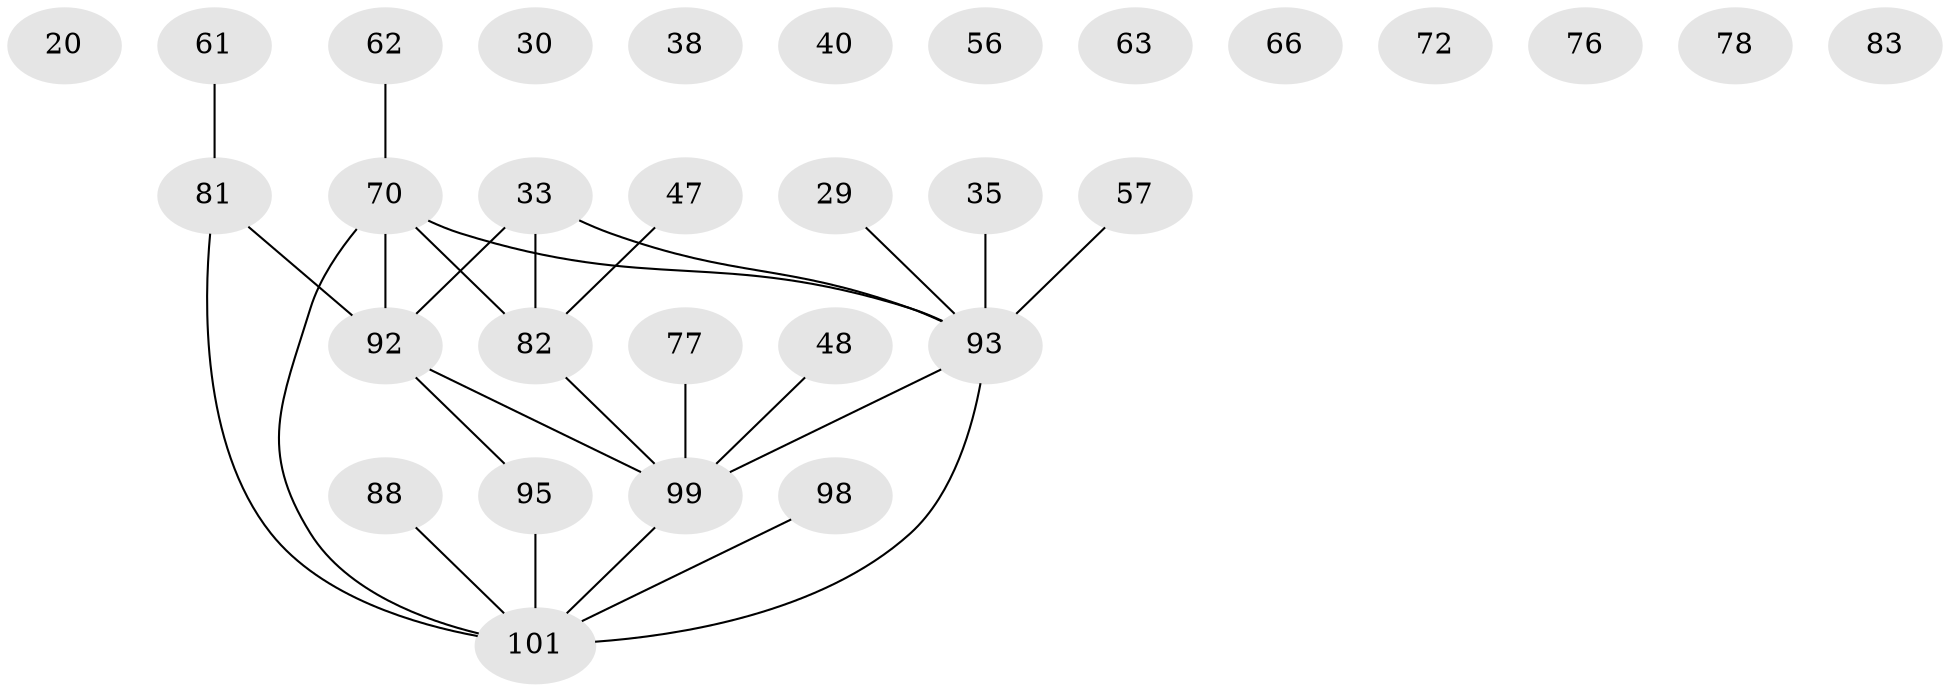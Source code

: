 // original degree distribution, {3: 0.19801980198019803, 4: 0.1485148514851485, 1: 0.22772277227722773, 2: 0.25742574257425743, 6: 0.009900990099009901, 0: 0.10891089108910891, 5: 0.039603960396039604, 7: 0.009900990099009901}
// Generated by graph-tools (version 1.1) at 2025/43/03/04/25 21:43:24]
// undirected, 30 vertices, 26 edges
graph export_dot {
graph [start="1"]
  node [color=gray90,style=filled];
  20;
  29;
  30;
  33 [super="+25"];
  35;
  38;
  40;
  47;
  48;
  56;
  57;
  61 [super="+22"];
  62 [super="+27"];
  63;
  66;
  70 [super="+11+68"];
  72;
  76;
  77;
  78;
  81 [super="+53+65"];
  82 [super="+51+34"];
  83;
  88;
  92 [super="+45+73+69+84+89"];
  93 [super="+12+43+74+80+85"];
  95;
  98 [super="+79+86"];
  99 [super="+46+54+96+90+71"];
  101 [super="+15+87+100+97+75"];
  29 -- 93;
  33 -- 93;
  33 -- 82;
  33 -- 92 [weight=2];
  35 -- 93 [weight=2];
  47 -- 82;
  48 -- 99;
  57 -- 93;
  61 -- 81 [weight=2];
  62 -- 70;
  70 -- 82 [weight=3];
  70 -- 93 [weight=2];
  70 -- 101;
  70 -- 92;
  77 -- 99;
  81 -- 92 [weight=2];
  81 -- 101 [weight=2];
  82 -- 99 [weight=2];
  88 -- 101;
  92 -- 95;
  92 -- 99 [weight=2];
  93 -- 99 [weight=4];
  93 -- 101;
  95 -- 101 [weight=4];
  98 -- 101 [weight=2];
  99 -- 101;
}
